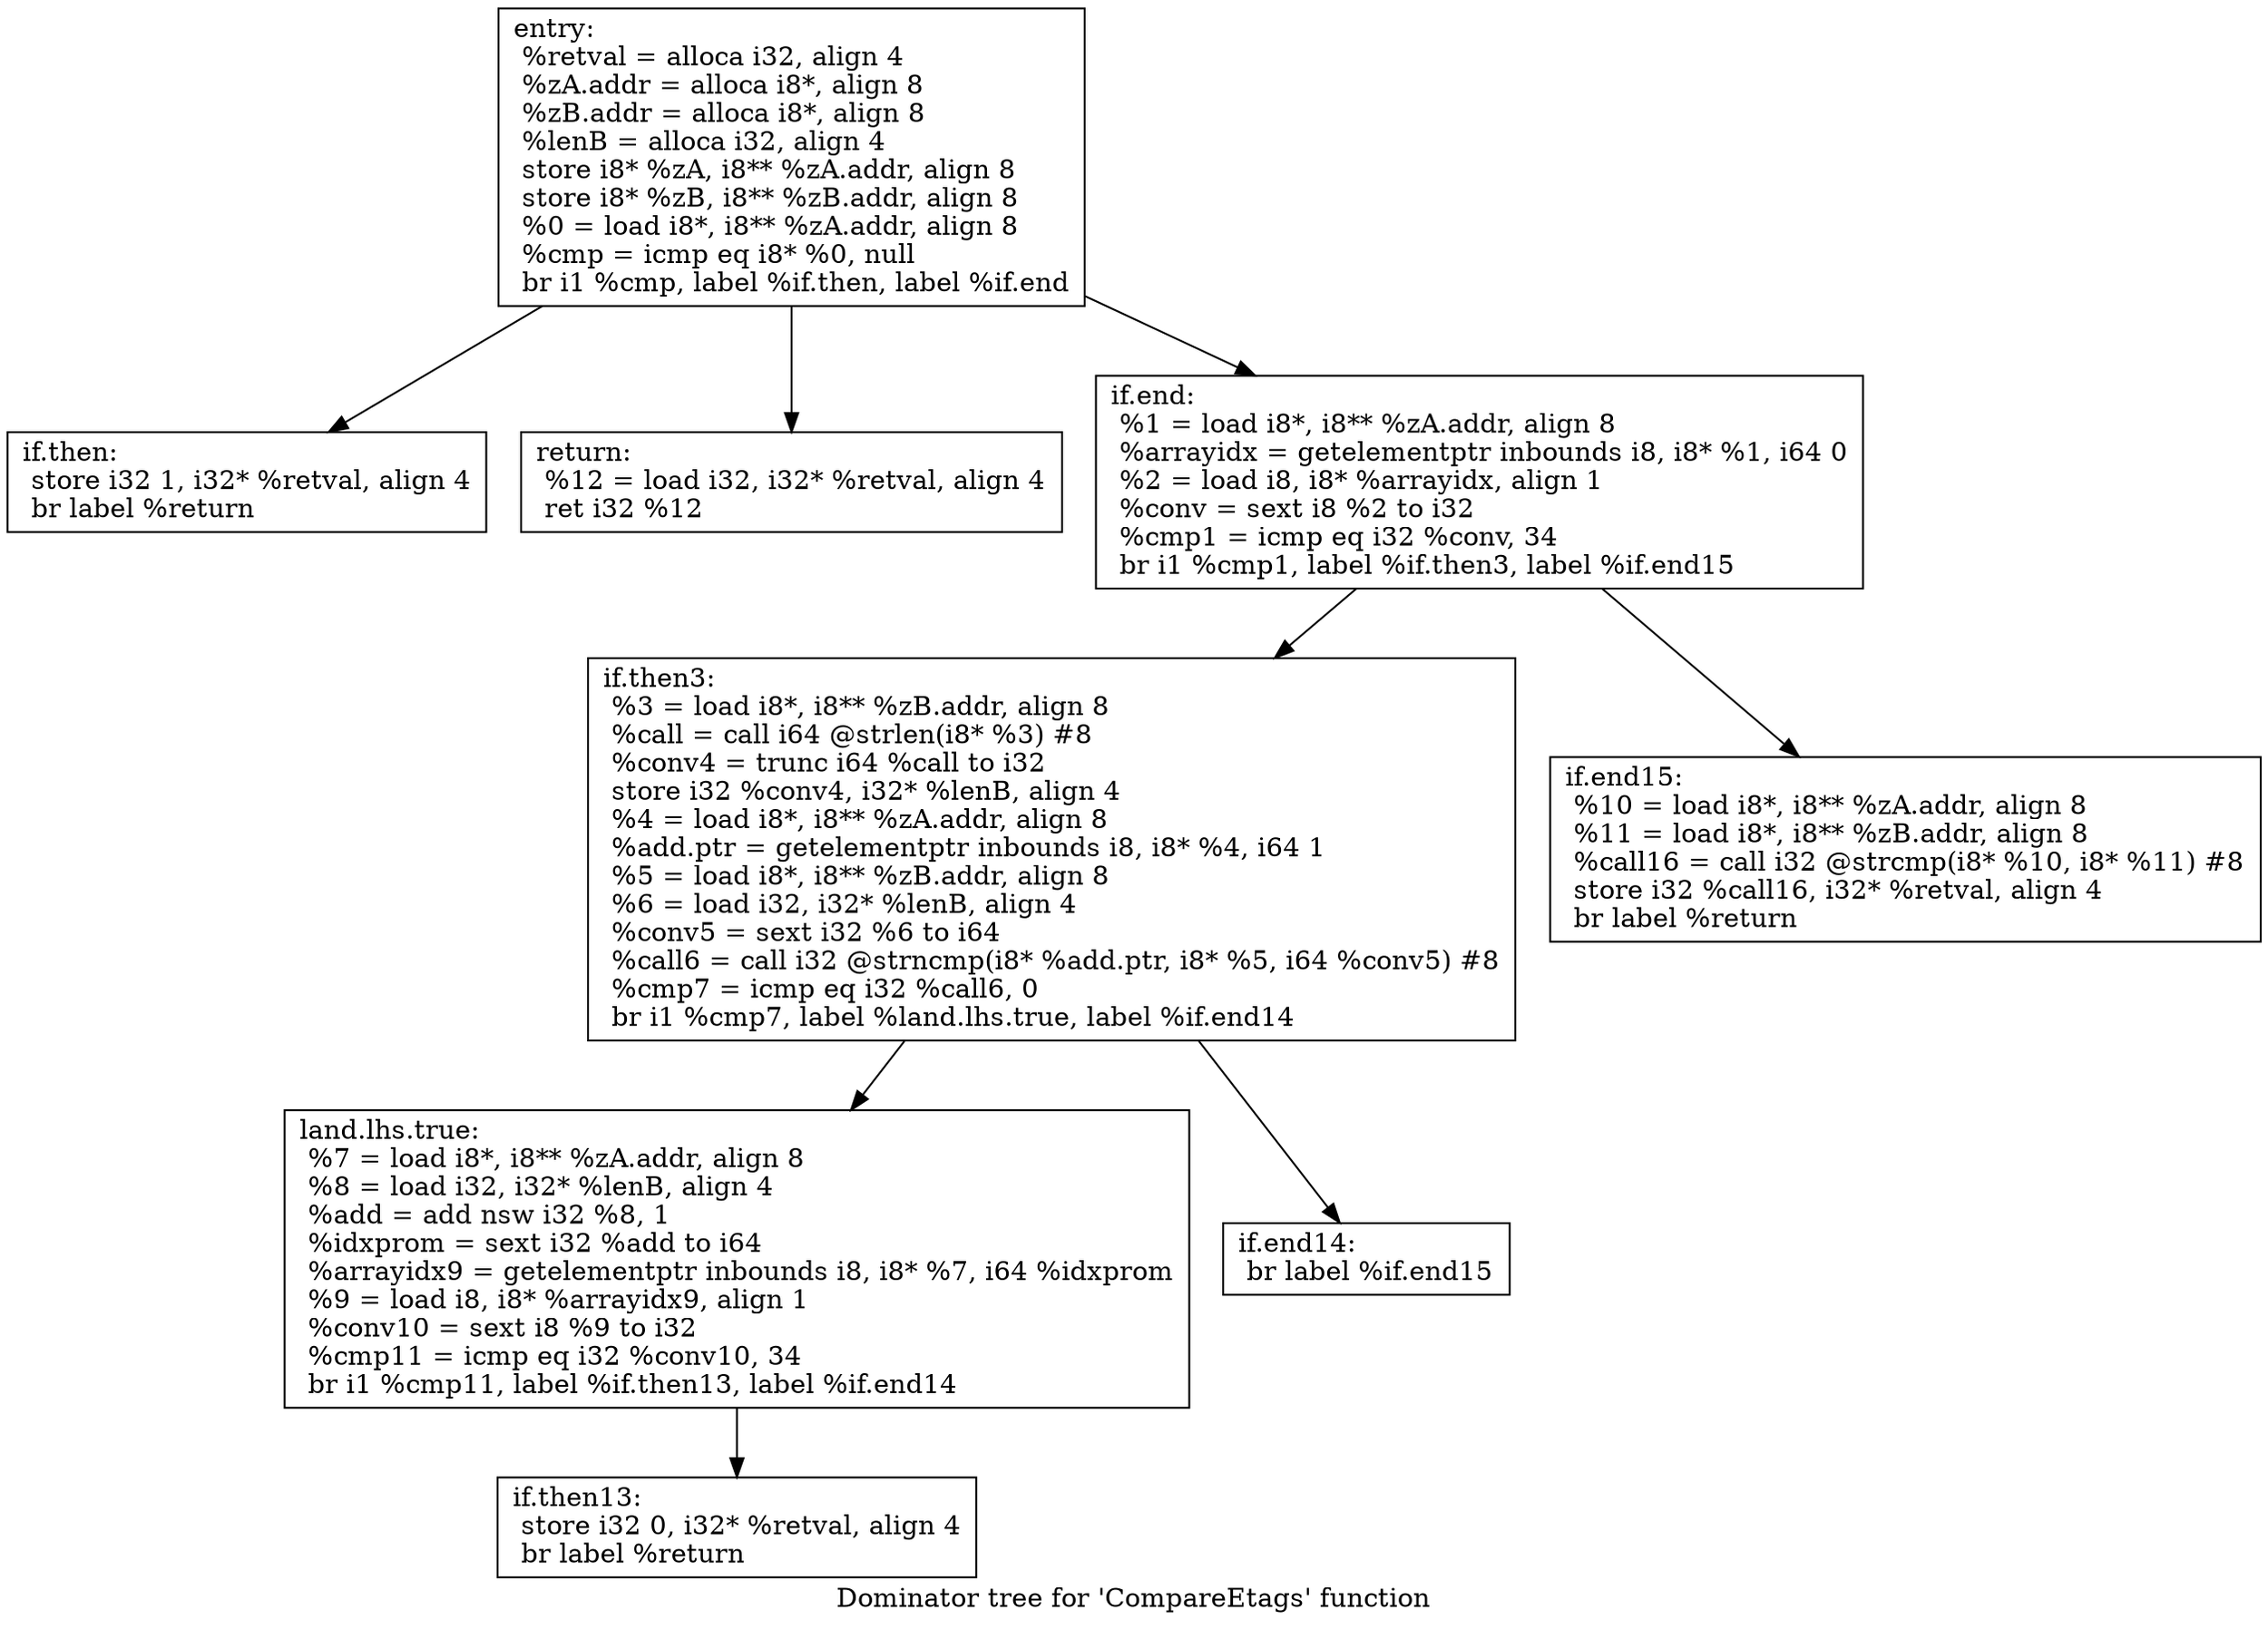 digraph "Dominator tree for 'CompareEtags' function" {
	label="Dominator tree for 'CompareEtags' function";

	Node0xcae130 [shape=record,label="{entry:\l  %retval = alloca i32, align 4\l  %zA.addr = alloca i8*, align 8\l  %zB.addr = alloca i8*, align 8\l  %lenB = alloca i32, align 4\l  store i8* %zA, i8** %zA.addr, align 8\l  store i8* %zB, i8** %zB.addr, align 8\l  %0 = load i8*, i8** %zA.addr, align 8\l  %cmp = icmp eq i8* %0, null\l  br i1 %cmp, label %if.then, label %if.end\l}"];
	Node0xcae130 -> Node0xc45bc0;
	Node0xcae130 -> Node0xc21450;
	Node0xcae130 -> Node0xcab0a0;
	Node0xc45bc0 [shape=record,label="{if.then:                                          \l  store i32 1, i32* %retval, align 4\l  br label %return\l}"];
	Node0xc21450 [shape=record,label="{return:                                           \l  %12 = load i32, i32* %retval, align 4\l  ret i32 %12\l}"];
	Node0xcab0a0 [shape=record,label="{if.end:                                           \l  %1 = load i8*, i8** %zA.addr, align 8\l  %arrayidx = getelementptr inbounds i8, i8* %1, i64 0\l  %2 = load i8, i8* %arrayidx, align 1\l  %conv = sext i8 %2 to i32\l  %cmp1 = icmp eq i32 %conv, 34\l  br i1 %cmp1, label %if.then3, label %if.end15\l}"];
	Node0xcab0a0 -> Node0xc66f70;
	Node0xcab0a0 -> Node0xcb2ba0;
	Node0xc66f70 [shape=record,label="{if.then3:                                         \l  %3 = load i8*, i8** %zB.addr, align 8\l  %call = call i64 @strlen(i8* %3) #8\l  %conv4 = trunc i64 %call to i32\l  store i32 %conv4, i32* %lenB, align 4\l  %4 = load i8*, i8** %zA.addr, align 8\l  %add.ptr = getelementptr inbounds i8, i8* %4, i64 1\l  %5 = load i8*, i8** %zB.addr, align 8\l  %6 = load i32, i32* %lenB, align 4\l  %conv5 = sext i32 %6 to i64\l  %call6 = call i32 @strncmp(i8* %add.ptr, i8* %5, i64 %conv5) #8\l  %cmp7 = icmp eq i32 %call6, 0\l  br i1 %cmp7, label %land.lhs.true, label %if.end14\l}"];
	Node0xc66f70 -> Node0xcc1d20;
	Node0xc66f70 -> Node0xc9d410;
	Node0xcc1d20 [shape=record,label="{land.lhs.true:                                    \l  %7 = load i8*, i8** %zA.addr, align 8\l  %8 = load i32, i32* %lenB, align 4\l  %add = add nsw i32 %8, 1\l  %idxprom = sext i32 %add to i64\l  %arrayidx9 = getelementptr inbounds i8, i8* %7, i64 %idxprom\l  %9 = load i8, i8* %arrayidx9, align 1\l  %conv10 = sext i8 %9 to i32\l  %cmp11 = icmp eq i32 %conv10, 34\l  br i1 %cmp11, label %if.then13, label %if.end14\l}"];
	Node0xcc1d20 -> Node0xcaa450;
	Node0xcaa450 [shape=record,label="{if.then13:                                        \l  store i32 0, i32* %retval, align 4\l  br label %return\l}"];
	Node0xc9d410 [shape=record,label="{if.end14:                                         \l  br label %if.end15\l}"];
	Node0xcb2ba0 [shape=record,label="{if.end15:                                         \l  %10 = load i8*, i8** %zA.addr, align 8\l  %11 = load i8*, i8** %zB.addr, align 8\l  %call16 = call i32 @strcmp(i8* %10, i8* %11) #8\l  store i32 %call16, i32* %retval, align 4\l  br label %return\l}"];
}
